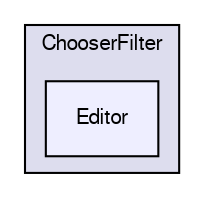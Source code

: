 digraph "Editor" {
  compound=true
  node [ fontsize="10", fontname="FreeSans"];
  edge [ labelfontsize="10", labelfontname="FreeSans"];
  subgraph clusterdir_2f441a16c2205f118786907f670d4982 {
    graph [ bgcolor="#ddddee", pencolor="black", label="ChooserFilter" fontname="FreeSans", fontsize="10", URL="dir_2f441a16c2205f118786907f670d4982.html"]
  dir_34c0c3ebf40513ab1bd733c14085836b [shape=box, label="Editor", style="filled", fillcolor="#eeeeff", pencolor="black", URL="dir_34c0c3ebf40513ab1bd733c14085836b.html"];
  }
}
